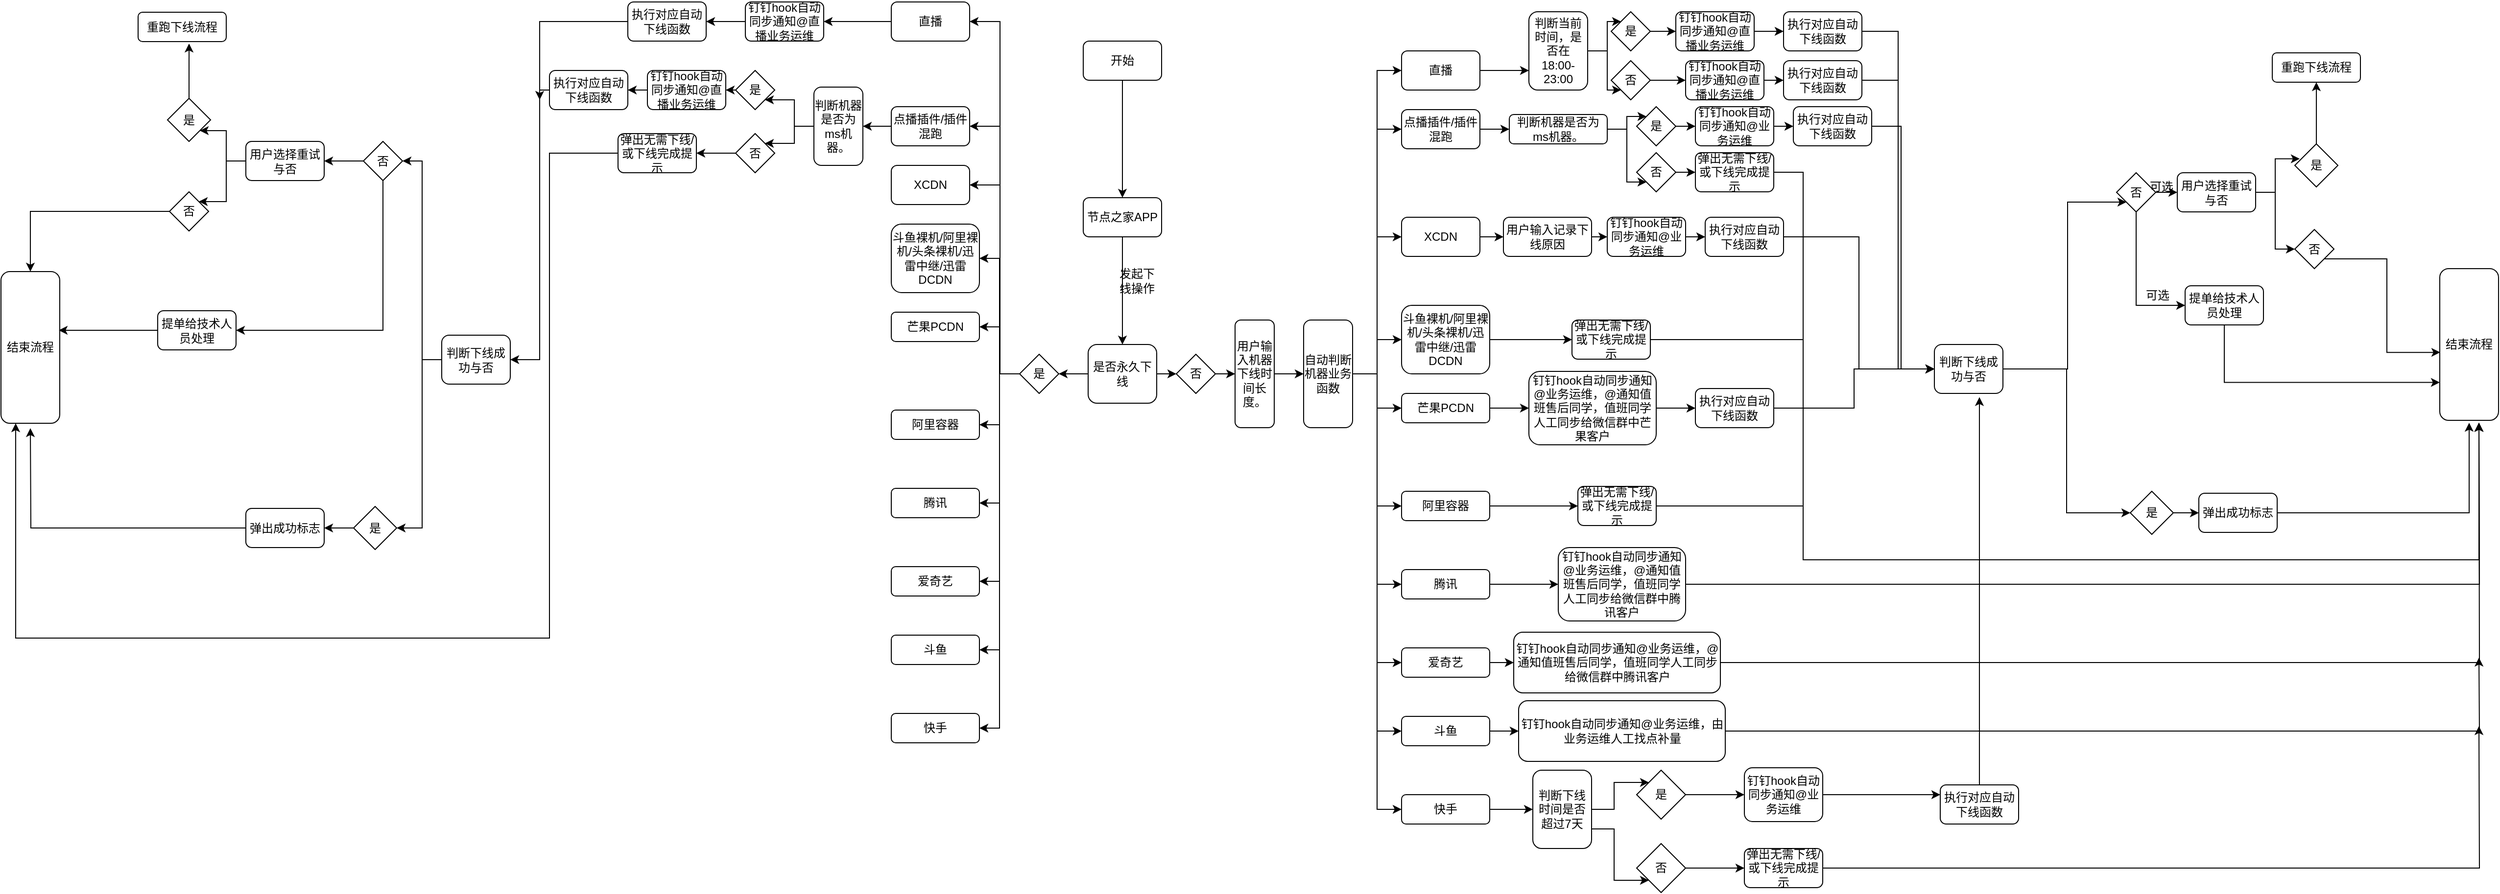 <mxfile version="13.10.2" type="github">
  <diagram id="o4ILtqaqwBwNtyN1XxlW" name="Page-1">
    <mxGraphModel dx="2394" dy="367" grid="1" gridSize="10" guides="1" tooltips="1" connect="1" arrows="1" fold="1" page="1" pageScale="1" pageWidth="827" pageHeight="1169" math="0" shadow="0">
      <root>
        <mxCell id="0" />
        <mxCell id="1" parent="0" />
        <mxCell id="B9CavGTyqqggNYc5hjXW-1" value="节点之家APP" style="rounded=1;whiteSpace=wrap;html=1;" vertex="1" parent="1">
          <mxGeometry x="-105" y="270" width="80" height="40" as="geometry" />
        </mxCell>
        <mxCell id="B9CavGTyqqggNYc5hjXW-24" style="edgeStyle=orthogonalEdgeStyle;rounded=0;orthogonalLoop=1;jettySize=auto;html=1;exitX=1;exitY=0.5;exitDx=0;exitDy=0;entryX=0;entryY=0.5;entryDx=0;entryDy=0;" edge="1" parent="1" source="B9CavGTyqqggNYc5hjXW-2" target="B9CavGTyqqggNYc5hjXW-7">
          <mxGeometry relative="1" as="geometry" />
        </mxCell>
        <mxCell id="B9CavGTyqqggNYc5hjXW-25" style="edgeStyle=orthogonalEdgeStyle;rounded=0;orthogonalLoop=1;jettySize=auto;html=1;exitX=1;exitY=0.5;exitDx=0;exitDy=0;entryX=0;entryY=0.5;entryDx=0;entryDy=0;" edge="1" parent="1" source="B9CavGTyqqggNYc5hjXW-2" target="B9CavGTyqqggNYc5hjXW-8">
          <mxGeometry relative="1" as="geometry" />
        </mxCell>
        <mxCell id="B9CavGTyqqggNYc5hjXW-26" style="edgeStyle=orthogonalEdgeStyle;rounded=0;orthogonalLoop=1;jettySize=auto;html=1;exitX=1;exitY=0.5;exitDx=0;exitDy=0;entryX=0;entryY=0.5;entryDx=0;entryDy=0;" edge="1" parent="1" source="B9CavGTyqqggNYc5hjXW-2" target="B9CavGTyqqggNYc5hjXW-10">
          <mxGeometry relative="1" as="geometry" />
        </mxCell>
        <mxCell id="B9CavGTyqqggNYc5hjXW-112" style="edgeStyle=orthogonalEdgeStyle;rounded=0;orthogonalLoop=1;jettySize=auto;html=1;exitX=1;exitY=0.5;exitDx=0;exitDy=0;entryX=0;entryY=0.5;entryDx=0;entryDy=0;" edge="1" parent="1" source="B9CavGTyqqggNYc5hjXW-2" target="B9CavGTyqqggNYc5hjXW-3">
          <mxGeometry relative="1" as="geometry" />
        </mxCell>
        <mxCell id="B9CavGTyqqggNYc5hjXW-122" style="edgeStyle=orthogonalEdgeStyle;rounded=0;orthogonalLoop=1;jettySize=auto;html=1;exitX=1;exitY=0.5;exitDx=0;exitDy=0;entryX=0;entryY=0.5;entryDx=0;entryDy=0;" edge="1" parent="1" source="B9CavGTyqqggNYc5hjXW-2" target="B9CavGTyqqggNYc5hjXW-117">
          <mxGeometry relative="1" as="geometry" />
        </mxCell>
        <mxCell id="B9CavGTyqqggNYc5hjXW-123" style="edgeStyle=orthogonalEdgeStyle;rounded=0;orthogonalLoop=1;jettySize=auto;html=1;exitX=1;exitY=0.5;exitDx=0;exitDy=0;entryX=0;entryY=0.5;entryDx=0;entryDy=0;" edge="1" parent="1" source="B9CavGTyqqggNYc5hjXW-2" target="B9CavGTyqqggNYc5hjXW-118">
          <mxGeometry relative="1" as="geometry" />
        </mxCell>
        <mxCell id="B9CavGTyqqggNYc5hjXW-124" style="edgeStyle=orthogonalEdgeStyle;rounded=0;orthogonalLoop=1;jettySize=auto;html=1;exitX=1;exitY=0.5;exitDx=0;exitDy=0;entryX=0;entryY=0.5;entryDx=0;entryDy=0;" edge="1" parent="1" source="B9CavGTyqqggNYc5hjXW-2" target="B9CavGTyqqggNYc5hjXW-119">
          <mxGeometry relative="1" as="geometry" />
        </mxCell>
        <mxCell id="B9CavGTyqqggNYc5hjXW-125" style="edgeStyle=orthogonalEdgeStyle;rounded=0;orthogonalLoop=1;jettySize=auto;html=1;exitX=1;exitY=0.5;exitDx=0;exitDy=0;entryX=0;entryY=0.5;entryDx=0;entryDy=0;" edge="1" parent="1" source="B9CavGTyqqggNYc5hjXW-2" target="B9CavGTyqqggNYc5hjXW-120">
          <mxGeometry relative="1" as="geometry" />
        </mxCell>
        <mxCell id="B9CavGTyqqggNYc5hjXW-126" style="edgeStyle=orthogonalEdgeStyle;rounded=0;orthogonalLoop=1;jettySize=auto;html=1;exitX=1;exitY=0.5;exitDx=0;exitDy=0;entryX=0;entryY=0.5;entryDx=0;entryDy=0;" edge="1" parent="1" source="B9CavGTyqqggNYc5hjXW-2" target="B9CavGTyqqggNYc5hjXW-121">
          <mxGeometry relative="1" as="geometry" />
        </mxCell>
        <mxCell id="B9CavGTyqqggNYc5hjXW-127" style="edgeStyle=orthogonalEdgeStyle;rounded=0;orthogonalLoop=1;jettySize=auto;html=1;exitX=1;exitY=0.5;exitDx=0;exitDy=0;entryX=0;entryY=0.5;entryDx=0;entryDy=0;" edge="1" parent="1" source="B9CavGTyqqggNYc5hjXW-2" target="B9CavGTyqqggNYc5hjXW-116">
          <mxGeometry relative="1" as="geometry" />
        </mxCell>
        <mxCell id="B9CavGTyqqggNYc5hjXW-2" value="自动判断机器业务函数" style="rounded=1;whiteSpace=wrap;html=1;" vertex="1" parent="1">
          <mxGeometry x="120" y="395" width="50" height="110" as="geometry" />
        </mxCell>
        <mxCell id="B9CavGTyqqggNYc5hjXW-111" style="edgeStyle=orthogonalEdgeStyle;rounded=0;orthogonalLoop=1;jettySize=auto;html=1;exitX=1;exitY=0.5;exitDx=0;exitDy=0;entryX=0;entryY=0.5;entryDx=0;entryDy=0;" edge="1" parent="1" source="B9CavGTyqqggNYc5hjXW-3" target="B9CavGTyqqggNYc5hjXW-39">
          <mxGeometry relative="1" as="geometry" />
        </mxCell>
        <mxCell id="B9CavGTyqqggNYc5hjXW-3" value="点播插件/插件混跑" style="rounded=1;whiteSpace=wrap;html=1;" vertex="1" parent="1">
          <mxGeometry x="220" y="180" width="80" height="40" as="geometry" />
        </mxCell>
        <mxCell id="B9CavGTyqqggNYc5hjXW-5" value="" style="endArrow=classic;html=1;exitX=0.5;exitY=1;exitDx=0;exitDy=0;entryX=0.5;entryY=0;entryDx=0;entryDy=0;" edge="1" parent="1" source="B9CavGTyqqggNYc5hjXW-1" target="B9CavGTyqqggNYc5hjXW-129">
          <mxGeometry width="50" height="50" relative="1" as="geometry">
            <mxPoint x="105" y="220" as="sourcePoint" />
            <mxPoint x="-65" y="430" as="targetPoint" />
          </mxGeometry>
        </mxCell>
        <mxCell id="B9CavGTyqqggNYc5hjXW-38" style="edgeStyle=orthogonalEdgeStyle;rounded=0;orthogonalLoop=1;jettySize=auto;html=1;exitX=1;exitY=0.5;exitDx=0;exitDy=0;entryX=0;entryY=0.75;entryDx=0;entryDy=0;" edge="1" parent="1" source="B9CavGTyqqggNYc5hjXW-7" target="B9CavGTyqqggNYc5hjXW-11">
          <mxGeometry relative="1" as="geometry" />
        </mxCell>
        <mxCell id="B9CavGTyqqggNYc5hjXW-7" value="直播" style="rounded=1;whiteSpace=wrap;html=1;" vertex="1" parent="1">
          <mxGeometry x="220" y="120" width="80" height="40" as="geometry" />
        </mxCell>
        <mxCell id="B9CavGTyqqggNYc5hjXW-153" style="edgeStyle=orthogonalEdgeStyle;rounded=0;orthogonalLoop=1;jettySize=auto;html=1;exitX=1;exitY=0.5;exitDx=0;exitDy=0;entryX=0;entryY=0.5;entryDx=0;entryDy=0;" edge="1" parent="1" source="B9CavGTyqqggNYc5hjXW-8" target="B9CavGTyqqggNYc5hjXW-152">
          <mxGeometry relative="1" as="geometry" />
        </mxCell>
        <mxCell id="B9CavGTyqqggNYc5hjXW-8" value="XCDN" style="rounded=1;whiteSpace=wrap;html=1;" vertex="1" parent="1">
          <mxGeometry x="220" y="290" width="80" height="40" as="geometry" />
        </mxCell>
        <mxCell id="B9CavGTyqqggNYc5hjXW-9" value="发起下线操作" style="text;html=1;strokeColor=none;fillColor=none;align=center;verticalAlign=middle;whiteSpace=wrap;rounded=0;" vertex="1" parent="1">
          <mxGeometry x="-70" y="330" width="40" height="50" as="geometry" />
        </mxCell>
        <mxCell id="B9CavGTyqqggNYc5hjXW-177" style="edgeStyle=orthogonalEdgeStyle;rounded=0;orthogonalLoop=1;jettySize=auto;html=1;exitX=1;exitY=0.5;exitDx=0;exitDy=0;entryX=0;entryY=0.5;entryDx=0;entryDy=0;" edge="1" parent="1" source="B9CavGTyqqggNYc5hjXW-10" target="B9CavGTyqqggNYc5hjXW-176">
          <mxGeometry relative="1" as="geometry" />
        </mxCell>
        <mxCell id="B9CavGTyqqggNYc5hjXW-10" value="斗鱼裸机/阿里裸机/头条裸机/迅雷中继/迅雷DCDN" style="rounded=1;whiteSpace=wrap;html=1;" vertex="1" parent="1">
          <mxGeometry x="220" y="380" width="90" height="70" as="geometry" />
        </mxCell>
        <mxCell id="B9CavGTyqqggNYc5hjXW-108" style="edgeStyle=orthogonalEdgeStyle;rounded=0;orthogonalLoop=1;jettySize=auto;html=1;exitX=1;exitY=0.5;exitDx=0;exitDy=0;entryX=0;entryY=0;entryDx=0;entryDy=0;" edge="1" parent="1" source="B9CavGTyqqggNYc5hjXW-11" target="B9CavGTyqqggNYc5hjXW-28">
          <mxGeometry relative="1" as="geometry" />
        </mxCell>
        <mxCell id="B9CavGTyqqggNYc5hjXW-109" style="edgeStyle=orthogonalEdgeStyle;rounded=0;orthogonalLoop=1;jettySize=auto;html=1;exitX=1;exitY=0.5;exitDx=0;exitDy=0;entryX=0;entryY=1;entryDx=0;entryDy=0;" edge="1" parent="1" source="B9CavGTyqqggNYc5hjXW-11" target="B9CavGTyqqggNYc5hjXW-29">
          <mxGeometry relative="1" as="geometry" />
        </mxCell>
        <mxCell id="B9CavGTyqqggNYc5hjXW-11" value="判断当前时间，是否在18:00-23:00" style="rounded=1;whiteSpace=wrap;html=1;" vertex="1" parent="1">
          <mxGeometry x="350" y="80" width="60" height="80" as="geometry" />
        </mxCell>
        <mxCell id="B9CavGTyqqggNYc5hjXW-19" style="edgeStyle=orthogonalEdgeStyle;rounded=0;orthogonalLoop=1;jettySize=auto;html=1;exitX=1;exitY=0.5;exitDx=0;exitDy=0;entryX=0;entryY=0.5;entryDx=0;entryDy=0;" edge="1" parent="1" source="B9CavGTyqqggNYc5hjXW-22" target="B9CavGTyqqggNYc5hjXW-17">
          <mxGeometry relative="1" as="geometry" />
        </mxCell>
        <mxCell id="B9CavGTyqqggNYc5hjXW-106" style="edgeStyle=orthogonalEdgeStyle;rounded=0;orthogonalLoop=1;jettySize=auto;html=1;exitX=1;exitY=0.5;exitDx=0;exitDy=0;entryX=0;entryY=0.5;entryDx=0;entryDy=0;" edge="1" parent="1" source="B9CavGTyqqggNYc5hjXW-16" target="B9CavGTyqqggNYc5hjXW-66">
          <mxGeometry relative="1" as="geometry" />
        </mxCell>
        <mxCell id="B9CavGTyqqggNYc5hjXW-16" value="执行对应自动下线函数&lt;span style=&quot;color: rgba(0 , 0 , 0 , 0) ; font-family: monospace ; font-size: 0px&quot;&gt;%3CmxGraphModel%3E%3Croot%3E%3CmxCell%20id%3D%220%22%2F%3E%3CmxCell%20id%3D%221%22%20parent%3D%220%22%2F%3E%3CmxCell%20id%3D%222%22%20value%3D%22%E5%88%A4%E6%96%AD%E5%BD%93%E5%89%8D%E6%97%B6%E9%97%B4%EF%BC%8C%E9%9D%9E18%3A00-23%3A00%22%20style%3D%22rounded%3D1%3BwhiteSpace%3Dwrap%3Bhtml%3D1%3B%22%20vertex%3D%221%22%20parent%3D%221%22%3E%3CmxGeometry%20x%3D%22350%22%20y%3D%2290%22%20width%3D%2280%22%20height%3D%2240%22%20as%3D%22geometry%22%2F%3E%3C%2FmxCell%3E%3C%2Froot%3E%3C%2FmxGraphModel%3E&lt;/span&gt;" style="rounded=1;whiteSpace=wrap;html=1;" vertex="1" parent="1">
          <mxGeometry x="610" y="80" width="80" height="40" as="geometry" />
        </mxCell>
        <mxCell id="B9CavGTyqqggNYc5hjXW-107" style="edgeStyle=orthogonalEdgeStyle;rounded=0;orthogonalLoop=1;jettySize=auto;html=1;exitX=1;exitY=0.5;exitDx=0;exitDy=0;entryX=0;entryY=0.5;entryDx=0;entryDy=0;" edge="1" parent="1" source="B9CavGTyqqggNYc5hjXW-17" target="B9CavGTyqqggNYc5hjXW-66">
          <mxGeometry relative="1" as="geometry" />
        </mxCell>
        <mxCell id="B9CavGTyqqggNYc5hjXW-17" value="执行对应自动下线函数&lt;span style=&quot;color: rgba(0 , 0 , 0 , 0) ; font-family: monospace ; font-size: 0px&quot;&gt;%3CmxGraphModel%3E%3Croot%3E%3CmxCell%20id%3D%220%22%2F%3E%3CmxCell%20id%3D%221%22%20parent%3D%220%22%2F%3E%3CmxCell%20id%3D%222%22%20value%3D%22%E5%88%A4%E6%96%AD%E5%BD%93%E5%89%8D%E6%97%B6%E9%97%B4%EF%BC%8C%E9%9D%9E18%3A00-23%3A00%22%20style%3D%22rounded%3D1%3BwhiteSpace%3Dwrap%3Bhtml%3D1%3B%22%20vertex%3D%221%22%20parent%3D%221%22%3E%3CmxGeometry%20x%3D%22350%22%20y%3D%2290%22%20width%3D%2280%22%20height%3D%2240%22%20as%3D%22geometry%22%2F%3E%3C%2FmxCell%3E%3C%2Froot%3E%3C%2FmxGraphModel%3E&lt;/span&gt;" style="rounded=1;whiteSpace=wrap;html=1;" vertex="1" parent="1">
          <mxGeometry x="610" y="130" width="80" height="40" as="geometry" />
        </mxCell>
        <mxCell id="B9CavGTyqqggNYc5hjXW-31" style="edgeStyle=orthogonalEdgeStyle;rounded=0;orthogonalLoop=1;jettySize=auto;html=1;exitX=1;exitY=0.5;exitDx=0;exitDy=0;entryX=0;entryY=0.5;entryDx=0;entryDy=0;" edge="1" parent="1" source="B9CavGTyqqggNYc5hjXW-21" target="B9CavGTyqqggNYc5hjXW-16">
          <mxGeometry relative="1" as="geometry" />
        </mxCell>
        <mxCell id="B9CavGTyqqggNYc5hjXW-21" value="钉钉hook自动同步通知@直播业务运维" style="rounded=1;whiteSpace=wrap;html=1;" vertex="1" parent="1">
          <mxGeometry x="500" y="80" width="80" height="40" as="geometry" />
        </mxCell>
        <mxCell id="B9CavGTyqqggNYc5hjXW-22" value="钉钉hook自动同步通知@直播业务运维" style="rounded=1;whiteSpace=wrap;html=1;" vertex="1" parent="1">
          <mxGeometry x="510" y="130" width="80" height="40" as="geometry" />
        </mxCell>
        <mxCell id="B9CavGTyqqggNYc5hjXW-30" style="edgeStyle=orthogonalEdgeStyle;rounded=0;orthogonalLoop=1;jettySize=auto;html=1;exitX=1;exitY=0.5;exitDx=0;exitDy=0;entryX=0;entryY=0.5;entryDx=0;entryDy=0;" edge="1" parent="1" source="B9CavGTyqqggNYc5hjXW-28" target="B9CavGTyqqggNYc5hjXW-21">
          <mxGeometry relative="1" as="geometry" />
        </mxCell>
        <mxCell id="B9CavGTyqqggNYc5hjXW-28" value="是" style="rhombus;whiteSpace=wrap;html=1;" vertex="1" parent="1">
          <mxGeometry x="434" y="80" width="40" height="40" as="geometry" />
        </mxCell>
        <mxCell id="B9CavGTyqqggNYc5hjXW-32" style="edgeStyle=orthogonalEdgeStyle;rounded=0;orthogonalLoop=1;jettySize=auto;html=1;exitX=1;exitY=0.5;exitDx=0;exitDy=0;entryX=0;entryY=0.5;entryDx=0;entryDy=0;" edge="1" parent="1" source="B9CavGTyqqggNYc5hjXW-29" target="B9CavGTyqqggNYc5hjXW-22">
          <mxGeometry relative="1" as="geometry" />
        </mxCell>
        <mxCell id="B9CavGTyqqggNYc5hjXW-29" value="否" style="rhombus;whiteSpace=wrap;html=1;" vertex="1" parent="1">
          <mxGeometry x="434" y="130" width="40" height="40" as="geometry" />
        </mxCell>
        <mxCell id="B9CavGTyqqggNYc5hjXW-113" style="edgeStyle=orthogonalEdgeStyle;rounded=0;orthogonalLoop=1;jettySize=auto;html=1;exitX=1;exitY=0.5;exitDx=0;exitDy=0;entryX=0;entryY=0;entryDx=0;entryDy=0;" edge="1" parent="1" source="B9CavGTyqqggNYc5hjXW-39" target="B9CavGTyqqggNYc5hjXW-40">
          <mxGeometry relative="1" as="geometry" />
        </mxCell>
        <mxCell id="B9CavGTyqqggNYc5hjXW-115" style="edgeStyle=orthogonalEdgeStyle;rounded=0;orthogonalLoop=1;jettySize=auto;html=1;exitX=1;exitY=0.5;exitDx=0;exitDy=0;entryX=0;entryY=1;entryDx=0;entryDy=0;" edge="1" parent="1" source="B9CavGTyqqggNYc5hjXW-39" target="B9CavGTyqqggNYc5hjXW-41">
          <mxGeometry relative="1" as="geometry">
            <Array as="points">
              <mxPoint x="450" y="200" />
              <mxPoint x="450" y="254" />
            </Array>
          </mxGeometry>
        </mxCell>
        <mxCell id="B9CavGTyqqggNYc5hjXW-39" value="判断机器是否为ms机器。" style="rounded=1;whiteSpace=wrap;html=1;" vertex="1" parent="1">
          <mxGeometry x="330" y="185" width="100" height="30" as="geometry" />
        </mxCell>
        <mxCell id="B9CavGTyqqggNYc5hjXW-154" style="edgeStyle=orthogonalEdgeStyle;rounded=0;orthogonalLoop=1;jettySize=auto;html=1;exitX=1;exitY=0.5;exitDx=0;exitDy=0;entryX=0;entryY=0.5;entryDx=0;entryDy=0;" edge="1" parent="1" source="B9CavGTyqqggNYc5hjXW-40" target="B9CavGTyqqggNYc5hjXW-110">
          <mxGeometry relative="1" as="geometry" />
        </mxCell>
        <mxCell id="B9CavGTyqqggNYc5hjXW-40" value="是" style="rhombus;whiteSpace=wrap;html=1;" vertex="1" parent="1">
          <mxGeometry x="460" y="177" width="40" height="40" as="geometry" />
        </mxCell>
        <mxCell id="B9CavGTyqqggNYc5hjXW-41" value="否" style="rhombus;whiteSpace=wrap;html=1;" vertex="1" parent="1">
          <mxGeometry x="460" y="224" width="40" height="40" as="geometry" />
        </mxCell>
        <mxCell id="B9CavGTyqqggNYc5hjXW-93" style="edgeStyle=orthogonalEdgeStyle;rounded=0;orthogonalLoop=1;jettySize=auto;html=1;exitX=1;exitY=0.5;exitDx=0;exitDy=0;entryX=0;entryY=0.5;entryDx=0;entryDy=0;" edge="1" parent="1" source="B9CavGTyqqggNYc5hjXW-55" target="B9CavGTyqqggNYc5hjXW-60">
          <mxGeometry relative="1" as="geometry" />
        </mxCell>
        <mxCell id="B9CavGTyqqggNYc5hjXW-55" value="是" style="rhombus;whiteSpace=wrap;html=1;" vertex="1" parent="1">
          <mxGeometry x="964" y="570" width="44" height="44" as="geometry" />
        </mxCell>
        <mxCell id="B9CavGTyqqggNYc5hjXW-85" style="edgeStyle=orthogonalEdgeStyle;rounded=0;orthogonalLoop=1;jettySize=auto;html=1;exitX=1;exitY=0.5;exitDx=0;exitDy=0;entryX=0;entryY=0.5;entryDx=0;entryDy=0;" edge="1" parent="1" target="B9CavGTyqqggNYc5hjXW-62">
          <mxGeometry relative="1" as="geometry">
            <mxPoint x="986" y="264.5" as="sourcePoint" />
          </mxGeometry>
        </mxCell>
        <mxCell id="B9CavGTyqqggNYc5hjXW-88" style="edgeStyle=orthogonalEdgeStyle;rounded=0;orthogonalLoop=1;jettySize=auto;html=1;exitX=0.5;exitY=1;exitDx=0;exitDy=0;entryX=0;entryY=0.5;entryDx=0;entryDy=0;" edge="1" parent="1" source="B9CavGTyqqggNYc5hjXW-56" target="B9CavGTyqqggNYc5hjXW-63">
          <mxGeometry relative="1" as="geometry" />
        </mxCell>
        <mxCell id="B9CavGTyqqggNYc5hjXW-56" value="否" style="rhombus;whiteSpace=wrap;html=1;" vertex="1" parent="1">
          <mxGeometry x="950" y="244.5" width="40" height="40" as="geometry" />
        </mxCell>
        <mxCell id="B9CavGTyqqggNYc5hjXW-167" style="edgeStyle=orthogonalEdgeStyle;rounded=0;orthogonalLoop=1;jettySize=auto;html=1;exitX=1;exitY=0.5;exitDx=0;exitDy=0;" edge="1" parent="1" source="B9CavGTyqqggNYc5hjXW-60">
          <mxGeometry relative="1" as="geometry">
            <mxPoint x="1310" y="500" as="targetPoint" />
            <Array as="points">
              <mxPoint x="1310" y="592" />
            </Array>
          </mxGeometry>
        </mxCell>
        <mxCell id="B9CavGTyqqggNYc5hjXW-60" value="弹出成功标志" style="rounded=1;whiteSpace=wrap;html=1;" vertex="1" parent="1">
          <mxGeometry x="1034" y="572" width="80" height="40" as="geometry" />
        </mxCell>
        <mxCell id="B9CavGTyqqggNYc5hjXW-97" style="edgeStyle=orthogonalEdgeStyle;rounded=0;orthogonalLoop=1;jettySize=auto;html=1;exitX=1;exitY=0.5;exitDx=0;exitDy=0;entryX=0;entryY=0.5;entryDx=0;entryDy=0;" edge="1" parent="1" source="B9CavGTyqqggNYc5hjXW-62" target="B9CavGTyqqggNYc5hjXW-71">
          <mxGeometry relative="1" as="geometry" />
        </mxCell>
        <mxCell id="B9CavGTyqqggNYc5hjXW-99" style="edgeStyle=orthogonalEdgeStyle;rounded=0;orthogonalLoop=1;jettySize=auto;html=1;exitX=1;exitY=0.5;exitDx=0;exitDy=0;entryX=0.114;entryY=0.347;entryDx=0;entryDy=0;entryPerimeter=0;" edge="1" parent="1" source="B9CavGTyqqggNYc5hjXW-62" target="B9CavGTyqqggNYc5hjXW-70">
          <mxGeometry relative="1" as="geometry">
            <mxPoint x="1132" y="306.5" as="targetPoint" />
          </mxGeometry>
        </mxCell>
        <mxCell id="B9CavGTyqqggNYc5hjXW-62" value="用户选择重试与否" style="rounded=1;whiteSpace=wrap;html=1;" vertex="1" parent="1">
          <mxGeometry x="1012" y="244.5" width="80" height="40" as="geometry" />
        </mxCell>
        <mxCell id="B9CavGTyqqggNYc5hjXW-168" style="edgeStyle=orthogonalEdgeStyle;rounded=0;orthogonalLoop=1;jettySize=auto;html=1;exitX=0.5;exitY=1;exitDx=0;exitDy=0;entryX=0;entryY=0.75;entryDx=0;entryDy=0;" edge="1" parent="1" source="B9CavGTyqqggNYc5hjXW-63" target="B9CavGTyqqggNYc5hjXW-67">
          <mxGeometry relative="1" as="geometry" />
        </mxCell>
        <mxCell id="B9CavGTyqqggNYc5hjXW-63" value="提单给技术人员处理" style="rounded=1;whiteSpace=wrap;html=1;" vertex="1" parent="1">
          <mxGeometry x="1020" y="360" width="80" height="40" as="geometry" />
        </mxCell>
        <mxCell id="B9CavGTyqqggNYc5hjXW-100" style="edgeStyle=orthogonalEdgeStyle;rounded=0;orthogonalLoop=1;jettySize=auto;html=1;exitX=1;exitY=0.5;exitDx=0;exitDy=0;entryX=0;entryY=0.5;entryDx=0;entryDy=0;" edge="1" parent="1" source="B9CavGTyqqggNYc5hjXW-66" target="B9CavGTyqqggNYc5hjXW-55">
          <mxGeometry relative="1" as="geometry" />
        </mxCell>
        <mxCell id="B9CavGTyqqggNYc5hjXW-102" style="edgeStyle=orthogonalEdgeStyle;rounded=0;orthogonalLoop=1;jettySize=auto;html=1;exitX=1;exitY=0.5;exitDx=0;exitDy=0;entryX=0;entryY=1;entryDx=0;entryDy=0;" edge="1" parent="1" source="B9CavGTyqqggNYc5hjXW-66" target="B9CavGTyqqggNYc5hjXW-56">
          <mxGeometry relative="1" as="geometry">
            <Array as="points">
              <mxPoint x="900" y="445" />
              <mxPoint x="900" y="275" />
            </Array>
          </mxGeometry>
        </mxCell>
        <mxCell id="B9CavGTyqqggNYc5hjXW-66" value="&lt;span&gt;判断下线成功与否&lt;/span&gt;" style="rounded=1;whiteSpace=wrap;html=1;" vertex="1" parent="1">
          <mxGeometry x="764" y="420" width="70" height="50" as="geometry" />
        </mxCell>
        <mxCell id="B9CavGTyqqggNYc5hjXW-67" value="结束流程" style="rounded=1;whiteSpace=wrap;html=1;" vertex="1" parent="1">
          <mxGeometry x="1280" y="342.5" width="60" height="155" as="geometry" />
        </mxCell>
        <mxCell id="B9CavGTyqqggNYc5hjXW-234" style="edgeStyle=orthogonalEdgeStyle;rounded=0;orthogonalLoop=1;jettySize=auto;html=1;exitX=0.5;exitY=0;exitDx=0;exitDy=0;entryX=0.5;entryY=1;entryDx=0;entryDy=0;" edge="1" parent="1" source="B9CavGTyqqggNYc5hjXW-70" target="B9CavGTyqqggNYc5hjXW-233">
          <mxGeometry relative="1" as="geometry" />
        </mxCell>
        <mxCell id="B9CavGTyqqggNYc5hjXW-70" value="是" style="rhombus;whiteSpace=wrap;html=1;" vertex="1" parent="1">
          <mxGeometry x="1132" y="215" width="44" height="44" as="geometry" />
        </mxCell>
        <mxCell id="B9CavGTyqqggNYc5hjXW-164" style="edgeStyle=orthogonalEdgeStyle;rounded=0;orthogonalLoop=1;jettySize=auto;html=1;exitX=1;exitY=1;exitDx=0;exitDy=0;entryX=0.008;entryY=0.552;entryDx=0;entryDy=0;entryPerimeter=0;" edge="1" parent="1" source="B9CavGTyqqggNYc5hjXW-71" target="B9CavGTyqqggNYc5hjXW-67">
          <mxGeometry relative="1" as="geometry" />
        </mxCell>
        <mxCell id="B9CavGTyqqggNYc5hjXW-71" value="否" style="rhombus;whiteSpace=wrap;html=1;" vertex="1" parent="1">
          <mxGeometry x="1132" y="302.5" width="40" height="40" as="geometry" />
        </mxCell>
        <mxCell id="B9CavGTyqqggNYc5hjXW-89" value="可选" style="text;html=1;strokeColor=none;fillColor=none;align=center;verticalAlign=middle;whiteSpace=wrap;rounded=0;" vertex="1" parent="1">
          <mxGeometry x="976" y="248.5" width="40" height="20" as="geometry" />
        </mxCell>
        <mxCell id="B9CavGTyqqggNYc5hjXW-90" value="可选" style="text;html=1;strokeColor=none;fillColor=none;align=center;verticalAlign=middle;whiteSpace=wrap;rounded=0;" vertex="1" parent="1">
          <mxGeometry x="972" y="360" width="40" height="20" as="geometry" />
        </mxCell>
        <mxCell id="B9CavGTyqqggNYc5hjXW-158" style="edgeStyle=orthogonalEdgeStyle;rounded=0;orthogonalLoop=1;jettySize=auto;html=1;exitX=1;exitY=0.5;exitDx=0;exitDy=0;entryX=0;entryY=0.5;entryDx=0;entryDy=0;" edge="1" parent="1" source="B9CavGTyqqggNYc5hjXW-110" target="B9CavGTyqqggNYc5hjXW-155">
          <mxGeometry relative="1" as="geometry" />
        </mxCell>
        <mxCell id="B9CavGTyqqggNYc5hjXW-110" value="钉钉hook自动同步通知@业务运维" style="rounded=1;whiteSpace=wrap;html=1;" vertex="1" parent="1">
          <mxGeometry x="520" y="177" width="80" height="40" as="geometry" />
        </mxCell>
        <mxCell id="B9CavGTyqqggNYc5hjXW-181" style="edgeStyle=orthogonalEdgeStyle;rounded=0;orthogonalLoop=1;jettySize=auto;html=1;exitX=1;exitY=0.5;exitDx=0;exitDy=0;entryX=0;entryY=0.5;entryDx=0;entryDy=0;" edge="1" parent="1" source="B9CavGTyqqggNYc5hjXW-116" target="B9CavGTyqqggNYc5hjXW-179">
          <mxGeometry relative="1" as="geometry" />
        </mxCell>
        <mxCell id="B9CavGTyqqggNYc5hjXW-116" value="芒果PCDN" style="rounded=1;whiteSpace=wrap;html=1;" vertex="1" parent="1">
          <mxGeometry x="220" y="470" width="90" height="30" as="geometry" />
        </mxCell>
        <mxCell id="B9CavGTyqqggNYc5hjXW-190" style="edgeStyle=orthogonalEdgeStyle;rounded=0;orthogonalLoop=1;jettySize=auto;html=1;exitX=1;exitY=0.5;exitDx=0;exitDy=0;entryX=0;entryY=0.5;entryDx=0;entryDy=0;" edge="1" parent="1" source="B9CavGTyqqggNYc5hjXW-117" target="B9CavGTyqqggNYc5hjXW-188">
          <mxGeometry relative="1" as="geometry" />
        </mxCell>
        <mxCell id="B9CavGTyqqggNYc5hjXW-117" value="阿里容器" style="rounded=1;whiteSpace=wrap;html=1;" vertex="1" parent="1">
          <mxGeometry x="220" y="570" width="90" height="30" as="geometry" />
        </mxCell>
        <mxCell id="B9CavGTyqqggNYc5hjXW-193" style="edgeStyle=orthogonalEdgeStyle;rounded=0;orthogonalLoop=1;jettySize=auto;html=1;exitX=1;exitY=0.5;exitDx=0;exitDy=0;entryX=0;entryY=0.5;entryDx=0;entryDy=0;" edge="1" parent="1" source="B9CavGTyqqggNYc5hjXW-118" target="B9CavGTyqqggNYc5hjXW-192">
          <mxGeometry relative="1" as="geometry" />
        </mxCell>
        <mxCell id="B9CavGTyqqggNYc5hjXW-118" value="腾讯" style="rounded=1;whiteSpace=wrap;html=1;" vertex="1" parent="1">
          <mxGeometry x="220" y="650" width="90" height="30" as="geometry" />
        </mxCell>
        <mxCell id="B9CavGTyqqggNYc5hjXW-196" style="edgeStyle=orthogonalEdgeStyle;rounded=0;orthogonalLoop=1;jettySize=auto;html=1;exitX=1;exitY=0.5;exitDx=0;exitDy=0;" edge="1" parent="1" source="B9CavGTyqqggNYc5hjXW-119" target="B9CavGTyqqggNYc5hjXW-195">
          <mxGeometry relative="1" as="geometry" />
        </mxCell>
        <mxCell id="B9CavGTyqqggNYc5hjXW-119" value="爱奇艺" style="rounded=1;whiteSpace=wrap;html=1;" vertex="1" parent="1">
          <mxGeometry x="220" y="730" width="90" height="30" as="geometry" />
        </mxCell>
        <mxCell id="B9CavGTyqqggNYc5hjXW-199" style="edgeStyle=orthogonalEdgeStyle;rounded=0;orthogonalLoop=1;jettySize=auto;html=1;exitX=1;exitY=0.5;exitDx=0;exitDy=0;entryX=0;entryY=0.5;entryDx=0;entryDy=0;" edge="1" parent="1" source="B9CavGTyqqggNYc5hjXW-120" target="B9CavGTyqqggNYc5hjXW-198">
          <mxGeometry relative="1" as="geometry" />
        </mxCell>
        <mxCell id="B9CavGTyqqggNYc5hjXW-120" value="斗鱼" style="rounded=1;whiteSpace=wrap;html=1;" vertex="1" parent="1">
          <mxGeometry x="220" y="800" width="90" height="30" as="geometry" />
        </mxCell>
        <mxCell id="B9CavGTyqqggNYc5hjXW-206" style="edgeStyle=orthogonalEdgeStyle;rounded=0;orthogonalLoop=1;jettySize=auto;html=1;exitX=1;exitY=0.5;exitDx=0;exitDy=0;entryX=0;entryY=0.5;entryDx=0;entryDy=0;" edge="1" parent="1" source="B9CavGTyqqggNYc5hjXW-121" target="B9CavGTyqqggNYc5hjXW-201">
          <mxGeometry relative="1" as="geometry" />
        </mxCell>
        <mxCell id="B9CavGTyqqggNYc5hjXW-121" value="快手" style="rounded=1;whiteSpace=wrap;html=1;" vertex="1" parent="1">
          <mxGeometry x="220" y="880" width="90" height="30" as="geometry" />
        </mxCell>
        <mxCell id="B9CavGTyqqggNYc5hjXW-131" style="edgeStyle=orthogonalEdgeStyle;rounded=0;orthogonalLoop=1;jettySize=auto;html=1;exitX=1;exitY=0.5;exitDx=0;exitDy=0;" edge="1" parent="1" source="B9CavGTyqqggNYc5hjXW-202" target="B9CavGTyqqggNYc5hjXW-2">
          <mxGeometry relative="1" as="geometry" />
        </mxCell>
        <mxCell id="B9CavGTyqqggNYc5hjXW-128" value="否" style="rhombus;whiteSpace=wrap;html=1;" vertex="1" parent="1">
          <mxGeometry x="-10" y="430" width="40" height="40" as="geometry" />
        </mxCell>
        <mxCell id="B9CavGTyqqggNYc5hjXW-130" style="edgeStyle=orthogonalEdgeStyle;rounded=0;orthogonalLoop=1;jettySize=auto;html=1;exitX=1;exitY=0.5;exitDx=0;exitDy=0;entryX=0;entryY=0.5;entryDx=0;entryDy=0;" edge="1" parent="1" source="B9CavGTyqqggNYc5hjXW-129" target="B9CavGTyqqggNYc5hjXW-128">
          <mxGeometry relative="1" as="geometry" />
        </mxCell>
        <mxCell id="B9CavGTyqqggNYc5hjXW-133" style="edgeStyle=orthogonalEdgeStyle;rounded=0;orthogonalLoop=1;jettySize=auto;html=1;exitX=0;exitY=0.5;exitDx=0;exitDy=0;entryX=1;entryY=0.5;entryDx=0;entryDy=0;" edge="1" parent="1" source="B9CavGTyqqggNYc5hjXW-129" target="B9CavGTyqqggNYc5hjXW-132">
          <mxGeometry relative="1" as="geometry" />
        </mxCell>
        <mxCell id="B9CavGTyqqggNYc5hjXW-129" value="是否永久下线" style="rounded=1;whiteSpace=wrap;html=1;" vertex="1" parent="1">
          <mxGeometry x="-100" y="420" width="70" height="60" as="geometry" />
        </mxCell>
        <mxCell id="B9CavGTyqqggNYc5hjXW-144" style="edgeStyle=orthogonalEdgeStyle;rounded=0;orthogonalLoop=1;jettySize=auto;html=1;exitX=0;exitY=0.5;exitDx=0;exitDy=0;entryX=1;entryY=0.5;entryDx=0;entryDy=0;" edge="1" parent="1" source="B9CavGTyqqggNYc5hjXW-132" target="B9CavGTyqqggNYc5hjXW-139">
          <mxGeometry relative="1" as="geometry" />
        </mxCell>
        <mxCell id="B9CavGTyqqggNYc5hjXW-145" style="edgeStyle=orthogonalEdgeStyle;rounded=0;orthogonalLoop=1;jettySize=auto;html=1;exitX=0;exitY=0.5;exitDx=0;exitDy=0;entryX=1;entryY=0.5;entryDx=0;entryDy=0;" edge="1" parent="1" source="B9CavGTyqqggNYc5hjXW-132" target="B9CavGTyqqggNYc5hjXW-140">
          <mxGeometry relative="1" as="geometry" />
        </mxCell>
        <mxCell id="B9CavGTyqqggNYc5hjXW-146" style="edgeStyle=orthogonalEdgeStyle;rounded=0;orthogonalLoop=1;jettySize=auto;html=1;exitX=0;exitY=0.5;exitDx=0;exitDy=0;entryX=1;entryY=0.5;entryDx=0;entryDy=0;" edge="1" parent="1" source="B9CavGTyqqggNYc5hjXW-132" target="B9CavGTyqqggNYc5hjXW-141">
          <mxGeometry relative="1" as="geometry" />
        </mxCell>
        <mxCell id="B9CavGTyqqggNYc5hjXW-147" style="edgeStyle=orthogonalEdgeStyle;rounded=0;orthogonalLoop=1;jettySize=auto;html=1;exitX=0;exitY=0.5;exitDx=0;exitDy=0;entryX=1;entryY=0.5;entryDx=0;entryDy=0;" edge="1" parent="1" source="B9CavGTyqqggNYc5hjXW-132" target="B9CavGTyqqggNYc5hjXW-142">
          <mxGeometry relative="1" as="geometry" />
        </mxCell>
        <mxCell id="B9CavGTyqqggNYc5hjXW-148" style="edgeStyle=orthogonalEdgeStyle;rounded=0;orthogonalLoop=1;jettySize=auto;html=1;exitX=0;exitY=0.5;exitDx=0;exitDy=0;entryX=1;entryY=0.5;entryDx=0;entryDy=0;" edge="1" parent="1" source="B9CavGTyqqggNYc5hjXW-132" target="B9CavGTyqqggNYc5hjXW-143">
          <mxGeometry relative="1" as="geometry" />
        </mxCell>
        <mxCell id="B9CavGTyqqggNYc5hjXW-218" style="edgeStyle=orthogonalEdgeStyle;rounded=0;orthogonalLoop=1;jettySize=auto;html=1;exitX=0;exitY=0.5;exitDx=0;exitDy=0;entryX=1;entryY=0.5;entryDx=0;entryDy=0;" edge="1" parent="1" source="B9CavGTyqqggNYc5hjXW-132" target="B9CavGTyqqggNYc5hjXW-138">
          <mxGeometry relative="1" as="geometry" />
        </mxCell>
        <mxCell id="B9CavGTyqqggNYc5hjXW-219" style="edgeStyle=orthogonalEdgeStyle;rounded=0;orthogonalLoop=1;jettySize=auto;html=1;exitX=0;exitY=0.5;exitDx=0;exitDy=0;entryX=1;entryY=0.5;entryDx=0;entryDy=0;" edge="1" parent="1" source="B9CavGTyqqggNYc5hjXW-132" target="B9CavGTyqqggNYc5hjXW-137">
          <mxGeometry relative="1" as="geometry" />
        </mxCell>
        <mxCell id="B9CavGTyqqggNYc5hjXW-220" style="edgeStyle=orthogonalEdgeStyle;rounded=0;orthogonalLoop=1;jettySize=auto;html=1;exitX=0;exitY=0.5;exitDx=0;exitDy=0;entryX=1;entryY=0.5;entryDx=0;entryDy=0;" edge="1" parent="1" source="B9CavGTyqqggNYc5hjXW-132" target="B9CavGTyqqggNYc5hjXW-136">
          <mxGeometry relative="1" as="geometry">
            <Array as="points">
              <mxPoint x="-190" y="450" />
              <mxPoint x="-190" y="257" />
            </Array>
          </mxGeometry>
        </mxCell>
        <mxCell id="B9CavGTyqqggNYc5hjXW-221" style="edgeStyle=orthogonalEdgeStyle;rounded=0;orthogonalLoop=1;jettySize=auto;html=1;exitX=0;exitY=0.5;exitDx=0;exitDy=0;entryX=1;entryY=0.5;entryDx=0;entryDy=0;" edge="1" parent="1" source="B9CavGTyqqggNYc5hjXW-132" target="B9CavGTyqqggNYc5hjXW-134">
          <mxGeometry relative="1" as="geometry">
            <Array as="points">
              <mxPoint x="-190" y="450" />
              <mxPoint x="-190" y="197" />
            </Array>
          </mxGeometry>
        </mxCell>
        <mxCell id="B9CavGTyqqggNYc5hjXW-222" style="edgeStyle=orthogonalEdgeStyle;rounded=0;orthogonalLoop=1;jettySize=auto;html=1;exitX=0;exitY=0.5;exitDx=0;exitDy=0;entryX=1;entryY=0.5;entryDx=0;entryDy=0;" edge="1" parent="1" source="B9CavGTyqqggNYc5hjXW-132" target="B9CavGTyqqggNYc5hjXW-135">
          <mxGeometry relative="1" as="geometry">
            <Array as="points">
              <mxPoint x="-190" y="450" />
              <mxPoint x="-190" y="90" />
            </Array>
          </mxGeometry>
        </mxCell>
        <mxCell id="B9CavGTyqqggNYc5hjXW-132" value="是" style="rhombus;whiteSpace=wrap;html=1;" vertex="1" parent="1">
          <mxGeometry x="-170" y="430" width="40" height="40" as="geometry" />
        </mxCell>
        <mxCell id="B9CavGTyqqggNYc5hjXW-259" style="edgeStyle=orthogonalEdgeStyle;rounded=0;orthogonalLoop=1;jettySize=auto;html=1;exitX=0;exitY=0.5;exitDx=0;exitDy=0;entryX=1;entryY=0.5;entryDx=0;entryDy=0;" edge="1" parent="1" source="B9CavGTyqqggNYc5hjXW-134" target="B9CavGTyqqggNYc5hjXW-258">
          <mxGeometry relative="1" as="geometry" />
        </mxCell>
        <mxCell id="B9CavGTyqqggNYc5hjXW-134" value="点播插件/插件混跑" style="rounded=1;whiteSpace=wrap;html=1;" vertex="1" parent="1">
          <mxGeometry x="-301" y="177" width="80" height="40" as="geometry" />
        </mxCell>
        <mxCell id="B9CavGTyqqggNYc5hjXW-243" style="edgeStyle=orthogonalEdgeStyle;rounded=0;orthogonalLoop=1;jettySize=auto;html=1;exitX=0;exitY=0.5;exitDx=0;exitDy=0;entryX=1;entryY=0.5;entryDx=0;entryDy=0;" edge="1" parent="1" source="B9CavGTyqqggNYc5hjXW-135" target="B9CavGTyqqggNYc5hjXW-223">
          <mxGeometry relative="1" as="geometry" />
        </mxCell>
        <mxCell id="B9CavGTyqqggNYc5hjXW-135" value="直播" style="rounded=1;whiteSpace=wrap;html=1;" vertex="1" parent="1">
          <mxGeometry x="-301" y="70" width="80" height="40" as="geometry" />
        </mxCell>
        <mxCell id="B9CavGTyqqggNYc5hjXW-136" value="XCDN" style="rounded=1;whiteSpace=wrap;html=1;" vertex="1" parent="1">
          <mxGeometry x="-301" y="237" width="80" height="40" as="geometry" />
        </mxCell>
        <mxCell id="B9CavGTyqqggNYc5hjXW-137" value="斗鱼裸机/阿里裸机/头条裸机/迅雷中继/迅雷DCDN" style="rounded=1;whiteSpace=wrap;html=1;" vertex="1" parent="1">
          <mxGeometry x="-301" y="297" width="90" height="70" as="geometry" />
        </mxCell>
        <mxCell id="B9CavGTyqqggNYc5hjXW-138" value="芒果PCDN" style="rounded=1;whiteSpace=wrap;html=1;" vertex="1" parent="1">
          <mxGeometry x="-301" y="387" width="90" height="30" as="geometry" />
        </mxCell>
        <mxCell id="B9CavGTyqqggNYc5hjXW-139" value="阿里容器" style="rounded=1;whiteSpace=wrap;html=1;" vertex="1" parent="1">
          <mxGeometry x="-301" y="487" width="90" height="30" as="geometry" />
        </mxCell>
        <mxCell id="B9CavGTyqqggNYc5hjXW-140" value="腾讯" style="rounded=1;whiteSpace=wrap;html=1;" vertex="1" parent="1">
          <mxGeometry x="-301" y="567" width="90" height="30" as="geometry" />
        </mxCell>
        <mxCell id="B9CavGTyqqggNYc5hjXW-141" value="爱奇艺" style="rounded=1;whiteSpace=wrap;html=1;" vertex="1" parent="1">
          <mxGeometry x="-301" y="647" width="90" height="30" as="geometry" />
        </mxCell>
        <mxCell id="B9CavGTyqqggNYc5hjXW-142" value="斗鱼" style="rounded=1;whiteSpace=wrap;html=1;" vertex="1" parent="1">
          <mxGeometry x="-301" y="717" width="90" height="30" as="geometry" />
        </mxCell>
        <mxCell id="B9CavGTyqqggNYc5hjXW-143" value="快手" style="rounded=1;whiteSpace=wrap;html=1;" vertex="1" parent="1">
          <mxGeometry x="-301" y="797" width="90" height="30" as="geometry" />
        </mxCell>
        <mxCell id="B9CavGTyqqggNYc5hjXW-172" style="edgeStyle=orthogonalEdgeStyle;rounded=0;orthogonalLoop=1;jettySize=auto;html=1;exitX=1;exitY=0.5;exitDx=0;exitDy=0;entryX=0;entryY=0.5;entryDx=0;entryDy=0;" edge="1" parent="1" source="B9CavGTyqqggNYc5hjXW-152" target="B9CavGTyqqggNYc5hjXW-169">
          <mxGeometry relative="1" as="geometry" />
        </mxCell>
        <mxCell id="B9CavGTyqqggNYc5hjXW-152" value="用户输入记录下线原因" style="rounded=1;whiteSpace=wrap;html=1;" vertex="1" parent="1">
          <mxGeometry x="324" y="290" width="90" height="40" as="geometry" />
        </mxCell>
        <mxCell id="B9CavGTyqqggNYc5hjXW-160" style="edgeStyle=orthogonalEdgeStyle;rounded=0;orthogonalLoop=1;jettySize=auto;html=1;exitX=1;exitY=0.5;exitDx=0;exitDy=0;entryX=0;entryY=0.5;entryDx=0;entryDy=0;" edge="1" parent="1" source="B9CavGTyqqggNYc5hjXW-155" target="B9CavGTyqqggNYc5hjXW-66">
          <mxGeometry relative="1" as="geometry">
            <Array as="points">
              <mxPoint x="730" y="197" />
              <mxPoint x="730" y="445" />
            </Array>
          </mxGeometry>
        </mxCell>
        <mxCell id="B9CavGTyqqggNYc5hjXW-155" value="执行对应自动下线函数&lt;span style=&quot;color: rgba(0 , 0 , 0 , 0) ; font-family: monospace ; font-size: 0px&quot;&gt;%3CmxGraphModel%3E%3Croot%3E%3CmxCell%20id%3D%220%22%2F%3E%3CmxCell%20id%3D%221%22%20parent%3D%220%22%2F%3E%3CmxCell%20id%3D%222%22%20value%3D%22%E5%88%A4%E6%96%AD%E5%BD%93%E5%89%8D%E6%97%B6%E9%97%B4%EF%BC%8C%E9%9D%9E18%3A00-23%3A00%22%20style%3D%22rounded%3D1%3BwhiteSpace%3Dwrap%3Bhtml%3D1%3B%22%20vertex%3D%221%22%20parent%3D%221%22%3E%3CmxGeometry%20x%3D%22350%22%20y%3D%2290%22%20width%3D%2280%22%20height%3D%2240%22%20as%3D%22geometry%22%2F%3E%3C%2FmxCell%3E%3C%2Froot%3E%3C%2FmxGraphModel%3E&lt;/span&gt;" style="rounded=1;whiteSpace=wrap;html=1;" vertex="1" parent="1">
          <mxGeometry x="620" y="177" width="80" height="40" as="geometry" />
        </mxCell>
        <mxCell id="B9CavGTyqqggNYc5hjXW-165" style="edgeStyle=orthogonalEdgeStyle;rounded=0;orthogonalLoop=1;jettySize=auto;html=1;exitX=1;exitY=0.5;exitDx=0;exitDy=0;" edge="1" parent="1" source="B9CavGTyqqggNYc5hjXW-48">
          <mxGeometry relative="1" as="geometry">
            <mxPoint x="1320" y="500" as="targetPoint" />
            <Array as="points">
              <mxPoint x="630" y="244" />
              <mxPoint x="630" y="640" />
              <mxPoint x="1320" y="640" />
            </Array>
          </mxGeometry>
        </mxCell>
        <mxCell id="B9CavGTyqqggNYc5hjXW-48" value="弹出无需下线/或下线完成提示" style="rounded=1;whiteSpace=wrap;html=1;" vertex="1" parent="1">
          <mxGeometry x="520" y="224" width="80" height="40" as="geometry" />
        </mxCell>
        <mxCell id="B9CavGTyqqggNYc5hjXW-159" value="" style="endArrow=classic;html=1;exitX=1;exitY=0.5;exitDx=0;exitDy=0;" edge="1" parent="1" source="B9CavGTyqqggNYc5hjXW-41" target="B9CavGTyqqggNYc5hjXW-48">
          <mxGeometry width="50" height="50" relative="1" as="geometry">
            <mxPoint x="500" y="244" as="sourcePoint" />
            <mxPoint x="810" y="244" as="targetPoint" />
          </mxGeometry>
        </mxCell>
        <mxCell id="B9CavGTyqqggNYc5hjXW-174" style="edgeStyle=orthogonalEdgeStyle;rounded=0;orthogonalLoop=1;jettySize=auto;html=1;exitX=1;exitY=0.5;exitDx=0;exitDy=0;entryX=0;entryY=0.5;entryDx=0;entryDy=0;" edge="1" parent="1" source="B9CavGTyqqggNYc5hjXW-169" target="B9CavGTyqqggNYc5hjXW-171">
          <mxGeometry relative="1" as="geometry" />
        </mxCell>
        <mxCell id="B9CavGTyqqggNYc5hjXW-169" value="钉钉hook自动同步通知@业务运维" style="rounded=1;whiteSpace=wrap;html=1;" vertex="1" parent="1">
          <mxGeometry x="430" y="290" width="80" height="40" as="geometry" />
        </mxCell>
        <mxCell id="B9CavGTyqqggNYc5hjXW-175" style="edgeStyle=orthogonalEdgeStyle;rounded=0;orthogonalLoop=1;jettySize=auto;html=1;exitX=1;exitY=0.5;exitDx=0;exitDy=0;entryX=0;entryY=0.5;entryDx=0;entryDy=0;" edge="1" parent="1" source="B9CavGTyqqggNYc5hjXW-171" target="B9CavGTyqqggNYc5hjXW-66">
          <mxGeometry relative="1" as="geometry" />
        </mxCell>
        <mxCell id="B9CavGTyqqggNYc5hjXW-171" value="执行对应自动下线函数&lt;span style=&quot;color: rgba(0 , 0 , 0 , 0) ; font-family: monospace ; font-size: 0px&quot;&gt;%3CmxGraphModel%3E%3Croot%3E%3CmxCell%20id%3D%220%22%2F%3E%3CmxCell%20id%3D%221%22%20parent%3D%220%22%2F%3E%3CmxCell%20id%3D%222%22%20value%3D%22%E5%88%A4%E6%96%AD%E5%BD%93%E5%89%8D%E6%97%B6%E9%97%B4%EF%BC%8C%E9%9D%9E18%3A00-23%3A00%22%20style%3D%22rounded%3D1%3BwhiteSpace%3Dwrap%3Bhtml%3D1%3B%22%20vertex%3D%221%22%20parent%3D%221%22%3E%3CmxGeometry%20x%3D%22350%22%20y%3D%2290%22%20width%3D%2280%22%20height%3D%2240%22%20as%3D%22geometry%22%2F%3E%3C%2FmxCell%3E%3C%2Froot%3E%3C%2FmxGraphModel%3E&lt;/span&gt;" style="rounded=1;whiteSpace=wrap;html=1;" vertex="1" parent="1">
          <mxGeometry x="530" y="290" width="80" height="40" as="geometry" />
        </mxCell>
        <mxCell id="B9CavGTyqqggNYc5hjXW-178" style="edgeStyle=orthogonalEdgeStyle;rounded=0;orthogonalLoop=1;jettySize=auto;html=1;exitX=1;exitY=0.5;exitDx=0;exitDy=0;" edge="1" parent="1" source="B9CavGTyqqggNYc5hjXW-176">
          <mxGeometry relative="1" as="geometry">
            <mxPoint x="1320" y="500" as="targetPoint" />
            <Array as="points">
              <mxPoint x="630" y="415" />
              <mxPoint x="630" y="640" />
              <mxPoint x="1320" y="640" />
            </Array>
          </mxGeometry>
        </mxCell>
        <mxCell id="B9CavGTyqqggNYc5hjXW-176" value="弹出无需下线/或下线完成提示" style="rounded=1;whiteSpace=wrap;html=1;" vertex="1" parent="1">
          <mxGeometry x="394" y="395" width="80" height="40" as="geometry" />
        </mxCell>
        <mxCell id="B9CavGTyqqggNYc5hjXW-184" style="edgeStyle=orthogonalEdgeStyle;rounded=0;orthogonalLoop=1;jettySize=auto;html=1;exitX=1;exitY=0.5;exitDx=0;exitDy=0;entryX=0;entryY=0.5;entryDx=0;entryDy=0;" edge="1" parent="1" source="B9CavGTyqqggNYc5hjXW-179" target="B9CavGTyqqggNYc5hjXW-182">
          <mxGeometry relative="1" as="geometry" />
        </mxCell>
        <mxCell id="B9CavGTyqqggNYc5hjXW-179" value="钉钉hook自动同步通知@业务运维，@通知值班售后同学，值班同学人工同步给微信群中芒果客户" style="rounded=1;whiteSpace=wrap;html=1;" vertex="1" parent="1">
          <mxGeometry x="350" y="447.5" width="130" height="75" as="geometry" />
        </mxCell>
        <mxCell id="B9CavGTyqqggNYc5hjXW-185" style="edgeStyle=orthogonalEdgeStyle;rounded=0;orthogonalLoop=1;jettySize=auto;html=1;exitX=1;exitY=0.5;exitDx=0;exitDy=0;entryX=0;entryY=0.5;entryDx=0;entryDy=0;" edge="1" parent="1" source="B9CavGTyqqggNYc5hjXW-182" target="B9CavGTyqqggNYc5hjXW-66">
          <mxGeometry relative="1" as="geometry" />
        </mxCell>
        <mxCell id="B9CavGTyqqggNYc5hjXW-182" value="执行对应自动下线函数&lt;span style=&quot;color: rgba(0 , 0 , 0 , 0) ; font-family: monospace ; font-size: 0px&quot;&gt;%3CmxGraphModel%3E%3Croot%3E%3CmxCell%20id%3D%220%22%2F%3E%3CmxCell%20id%3D%221%22%20parent%3D%220%22%2F%3E%3CmxCell%20id%3D%222%22%20value%3D%22%E5%88%A4%E6%96%AD%E5%BD%93%E5%89%8D%E6%97%B6%E9%97%B4%EF%BC%8C%E9%9D%9E18%3A00-23%3A00%22%20style%3D%22rounded%3D1%3BwhiteSpace%3Dwrap%3Bhtml%3D1%3B%22%20vertex%3D%221%22%20parent%3D%221%22%3E%3CmxGeometry%20x%3D%22350%22%20y%3D%2290%22%20width%3D%2280%22%20height%3D%2240%22%20as%3D%22geometry%22%2F%3E%3C%2FmxCell%3E%3C%2Froot%3E%3C%2FmxGraphModel%3E&lt;/span&gt;" style="rounded=1;whiteSpace=wrap;html=1;" vertex="1" parent="1">
          <mxGeometry x="520" y="465" width="80" height="40" as="geometry" />
        </mxCell>
        <mxCell id="B9CavGTyqqggNYc5hjXW-191" style="edgeStyle=orthogonalEdgeStyle;rounded=0;orthogonalLoop=1;jettySize=auto;html=1;exitX=1;exitY=0.5;exitDx=0;exitDy=0;" edge="1" parent="1" source="B9CavGTyqqggNYc5hjXW-188">
          <mxGeometry relative="1" as="geometry">
            <mxPoint x="1320" y="500" as="targetPoint" />
            <Array as="points">
              <mxPoint x="630" y="585" />
              <mxPoint x="630" y="640" />
              <mxPoint x="1320" y="640" />
            </Array>
          </mxGeometry>
        </mxCell>
        <mxCell id="B9CavGTyqqggNYc5hjXW-188" value="弹出无需下线/或下线完成提示" style="rounded=1;whiteSpace=wrap;html=1;" vertex="1" parent="1">
          <mxGeometry x="400" y="565" width="80" height="40" as="geometry" />
        </mxCell>
        <mxCell id="B9CavGTyqqggNYc5hjXW-194" style="edgeStyle=orthogonalEdgeStyle;rounded=0;orthogonalLoop=1;jettySize=auto;html=1;exitX=1;exitY=0.5;exitDx=0;exitDy=0;" edge="1" parent="1" source="B9CavGTyqqggNYc5hjXW-192">
          <mxGeometry relative="1" as="geometry">
            <mxPoint x="1320" y="500" as="targetPoint" />
          </mxGeometry>
        </mxCell>
        <mxCell id="B9CavGTyqqggNYc5hjXW-192" value="钉钉hook自动同步通知@业务运维，@通知值班售后同学，值班同学人工同步给微信群中腾讯客户" style="rounded=1;whiteSpace=wrap;html=1;" vertex="1" parent="1">
          <mxGeometry x="380" y="627.5" width="130" height="75" as="geometry" />
        </mxCell>
        <mxCell id="B9CavGTyqqggNYc5hjXW-197" style="edgeStyle=orthogonalEdgeStyle;rounded=0;orthogonalLoop=1;jettySize=auto;html=1;exitX=1;exitY=0.5;exitDx=0;exitDy=0;" edge="1" parent="1" source="B9CavGTyqqggNYc5hjXW-195">
          <mxGeometry relative="1" as="geometry">
            <mxPoint x="1320" y="500" as="targetPoint" />
          </mxGeometry>
        </mxCell>
        <mxCell id="B9CavGTyqqggNYc5hjXW-195" value="钉钉hook自动同步通知@业务运维，@通知值班售后同学，值班同学人工同步给微信群中腾讯客户" style="rounded=1;whiteSpace=wrap;html=1;" vertex="1" parent="1">
          <mxGeometry x="334.5" y="714" width="211" height="62" as="geometry" />
        </mxCell>
        <mxCell id="B9CavGTyqqggNYc5hjXW-200" style="edgeStyle=orthogonalEdgeStyle;rounded=0;orthogonalLoop=1;jettySize=auto;html=1;exitX=1;exitY=0.5;exitDx=0;exitDy=0;" edge="1" parent="1" source="B9CavGTyqqggNYc5hjXW-198">
          <mxGeometry relative="1" as="geometry">
            <mxPoint x="1320" y="740" as="targetPoint" />
          </mxGeometry>
        </mxCell>
        <mxCell id="B9CavGTyqqggNYc5hjXW-198" value="钉钉hook自动同步通知@业务运维，由业务运维人工找点补量" style="rounded=1;whiteSpace=wrap;html=1;" vertex="1" parent="1">
          <mxGeometry x="339.5" y="784" width="211" height="62" as="geometry" />
        </mxCell>
        <mxCell id="B9CavGTyqqggNYc5hjXW-207" style="edgeStyle=orthogonalEdgeStyle;rounded=0;orthogonalLoop=1;jettySize=auto;html=1;exitX=1;exitY=0.5;exitDx=0;exitDy=0;entryX=0;entryY=0;entryDx=0;entryDy=0;" edge="1" parent="1" source="B9CavGTyqqggNYc5hjXW-201" target="B9CavGTyqqggNYc5hjXW-204">
          <mxGeometry relative="1" as="geometry" />
        </mxCell>
        <mxCell id="B9CavGTyqqggNYc5hjXW-208" style="edgeStyle=orthogonalEdgeStyle;rounded=0;orthogonalLoop=1;jettySize=auto;html=1;exitX=1;exitY=0.75;exitDx=0;exitDy=0;entryX=0;entryY=1;entryDx=0;entryDy=0;" edge="1" parent="1" source="B9CavGTyqqggNYc5hjXW-201" target="B9CavGTyqqggNYc5hjXW-205">
          <mxGeometry relative="1" as="geometry" />
        </mxCell>
        <mxCell id="B9CavGTyqqggNYc5hjXW-201" value="判断下线时间是否超过7天" style="rounded=1;whiteSpace=wrap;html=1;" vertex="1" parent="1">
          <mxGeometry x="354" y="855" width="60" height="80" as="geometry" />
        </mxCell>
        <mxCell id="B9CavGTyqqggNYc5hjXW-202" value="用户输入机器下线时间长度。" style="rounded=1;whiteSpace=wrap;html=1;" vertex="1" parent="1">
          <mxGeometry x="50" y="395" width="40" height="110" as="geometry" />
        </mxCell>
        <mxCell id="B9CavGTyqqggNYc5hjXW-203" style="edgeStyle=orthogonalEdgeStyle;rounded=0;orthogonalLoop=1;jettySize=auto;html=1;exitX=1;exitY=0.5;exitDx=0;exitDy=0;" edge="1" parent="1" source="B9CavGTyqqggNYc5hjXW-128" target="B9CavGTyqqggNYc5hjXW-202">
          <mxGeometry relative="1" as="geometry">
            <mxPoint x="30" y="450" as="sourcePoint" />
            <mxPoint x="90" y="450" as="targetPoint" />
          </mxGeometry>
        </mxCell>
        <mxCell id="B9CavGTyqqggNYc5hjXW-214" style="edgeStyle=orthogonalEdgeStyle;rounded=0;orthogonalLoop=1;jettySize=auto;html=1;exitX=1;exitY=0.5;exitDx=0;exitDy=0;entryX=0;entryY=0.5;entryDx=0;entryDy=0;" edge="1" parent="1" source="B9CavGTyqqggNYc5hjXW-204" target="B9CavGTyqqggNYc5hjXW-213">
          <mxGeometry relative="1" as="geometry" />
        </mxCell>
        <mxCell id="B9CavGTyqqggNYc5hjXW-204" value="是" style="rhombus;whiteSpace=wrap;html=1;" vertex="1" parent="1">
          <mxGeometry x="460" y="855" width="50" height="50" as="geometry" />
        </mxCell>
        <mxCell id="B9CavGTyqqggNYc5hjXW-210" style="edgeStyle=orthogonalEdgeStyle;rounded=0;orthogonalLoop=1;jettySize=auto;html=1;exitX=1;exitY=0.5;exitDx=0;exitDy=0;entryX=0;entryY=0.5;entryDx=0;entryDy=0;" edge="1" parent="1" source="B9CavGTyqqggNYc5hjXW-205" target="B9CavGTyqqggNYc5hjXW-209">
          <mxGeometry relative="1" as="geometry" />
        </mxCell>
        <mxCell id="B9CavGTyqqggNYc5hjXW-205" value="否" style="rhombus;whiteSpace=wrap;html=1;" vertex="1" parent="1">
          <mxGeometry x="460" y="930" width="50" height="50" as="geometry" />
        </mxCell>
        <mxCell id="B9CavGTyqqggNYc5hjXW-217" style="edgeStyle=orthogonalEdgeStyle;rounded=0;orthogonalLoop=1;jettySize=auto;html=1;exitX=1;exitY=0.5;exitDx=0;exitDy=0;" edge="1" parent="1" source="B9CavGTyqqggNYc5hjXW-209">
          <mxGeometry relative="1" as="geometry">
            <mxPoint x="1320" y="810" as="targetPoint" />
          </mxGeometry>
        </mxCell>
        <mxCell id="B9CavGTyqqggNYc5hjXW-209" value="弹出无需下线/或下线完成提示" style="rounded=1;whiteSpace=wrap;html=1;" vertex="1" parent="1">
          <mxGeometry x="570" y="935" width="80" height="40" as="geometry" />
        </mxCell>
        <mxCell id="B9CavGTyqqggNYc5hjXW-216" style="edgeStyle=orthogonalEdgeStyle;rounded=0;orthogonalLoop=1;jettySize=auto;html=1;entryX=0.657;entryY=1.075;entryDx=0;entryDy=0;entryPerimeter=0;" edge="1" parent="1" source="B9CavGTyqqggNYc5hjXW-212" target="B9CavGTyqqggNYc5hjXW-66">
          <mxGeometry relative="1" as="geometry" />
        </mxCell>
        <mxCell id="B9CavGTyqqggNYc5hjXW-212" value="执行对应自动下线函数&lt;span style=&quot;color: rgba(0 , 0 , 0 , 0) ; font-family: monospace ; font-size: 0px&quot;&gt;%3CmxGraphModel%3E%3Croot%3E%3CmxCell%20id%3D%220%22%2F%3E%3CmxCell%20id%3D%221%22%20parent%3D%220%22%2F%3E%3CmxCell%20id%3D%222%22%20value%3D%22%E5%88%A4%E6%96%AD%E5%BD%93%E5%89%8D%E6%97%B6%E9%97%B4%EF%BC%8C%E9%9D%9E18%3A00-23%3A00%22%20style%3D%22rounded%3D1%3BwhiteSpace%3Dwrap%3Bhtml%3D1%3B%22%20vertex%3D%221%22%20parent%3D%221%22%3E%3CmxGeometry%20x%3D%22350%22%20y%3D%2290%22%20width%3D%2280%22%20height%3D%2240%22%20as%3D%22geometry%22%2F%3E%3C%2FmxCell%3E%3C%2Froot%3E%3C%2FmxGraphModel%3E&lt;/span&gt;" style="rounded=1;whiteSpace=wrap;html=1;" vertex="1" parent="1">
          <mxGeometry x="770" y="870" width="80" height="40" as="geometry" />
        </mxCell>
        <mxCell id="B9CavGTyqqggNYc5hjXW-215" style="edgeStyle=orthogonalEdgeStyle;rounded=0;orthogonalLoop=1;jettySize=auto;html=1;exitX=1;exitY=0.5;exitDx=0;exitDy=0;entryX=0;entryY=0.25;entryDx=0;entryDy=0;" edge="1" parent="1" source="B9CavGTyqqggNYc5hjXW-213" target="B9CavGTyqqggNYc5hjXW-212">
          <mxGeometry relative="1" as="geometry">
            <Array as="points">
              <mxPoint x="700" y="880" />
            </Array>
          </mxGeometry>
        </mxCell>
        <mxCell id="B9CavGTyqqggNYc5hjXW-213" value="钉钉hook自动同步通知@业务运维" style="rounded=1;whiteSpace=wrap;html=1;" vertex="1" parent="1">
          <mxGeometry x="570" y="852.5" width="80" height="55" as="geometry" />
        </mxCell>
        <mxCell id="B9CavGTyqqggNYc5hjXW-244" style="edgeStyle=orthogonalEdgeStyle;rounded=0;orthogonalLoop=1;jettySize=auto;html=1;exitX=0;exitY=0.5;exitDx=0;exitDy=0;entryX=1;entryY=0.5;entryDx=0;entryDy=0;" edge="1" parent="1" source="B9CavGTyqqggNYc5hjXW-223" target="B9CavGTyqqggNYc5hjXW-224">
          <mxGeometry relative="1" as="geometry" />
        </mxCell>
        <mxCell id="B9CavGTyqqggNYc5hjXW-223" value="钉钉hook自动同步通知@直播业务运维" style="rounded=1;whiteSpace=wrap;html=1;" vertex="1" parent="1">
          <mxGeometry x="-450" y="70" width="80" height="40" as="geometry" />
        </mxCell>
        <mxCell id="B9CavGTyqqggNYc5hjXW-246" style="edgeStyle=orthogonalEdgeStyle;rounded=0;orthogonalLoop=1;jettySize=auto;html=1;exitX=0;exitY=0.5;exitDx=0;exitDy=0;entryX=1;entryY=0.5;entryDx=0;entryDy=0;" edge="1" parent="1" source="B9CavGTyqqggNYc5hjXW-224" target="B9CavGTyqqggNYc5hjXW-225">
          <mxGeometry relative="1" as="geometry">
            <Array as="points">
              <mxPoint x="-660" y="90" />
              <mxPoint x="-660" y="436" />
            </Array>
          </mxGeometry>
        </mxCell>
        <mxCell id="B9CavGTyqqggNYc5hjXW-224" value="执行对应自动下线函数&lt;span style=&quot;color: rgba(0 , 0 , 0 , 0) ; font-family: monospace ; font-size: 0px&quot;&gt;%3CmxGraphModel%3E%3Croot%3E%3CmxCell%20id%3D%220%22%2F%3E%3CmxCell%20id%3D%221%22%20parent%3D%220%22%2F%3E%3CmxCell%20id%3D%222%22%20value%3D%22%E5%88%A4%E6%96%AD%E5%BD%93%E5%89%8D%E6%97%B6%E9%97%B4%EF%BC%8C%E9%9D%9E18%3A00-23%3A00%22%20style%3D%22rounded%3D1%3BwhiteSpace%3Dwrap%3Bhtml%3D1%3B%22%20vertex%3D%221%22%20parent%3D%221%22%3E%3CmxGeometry%20x%3D%22350%22%20y%3D%2290%22%20width%3D%2280%22%20height%3D%2240%22%20as%3D%22geometry%22%2F%3E%3C%2FmxCell%3E%3C%2Froot%3E%3C%2FmxGraphModel%3E&lt;/span&gt;" style="rounded=1;whiteSpace=wrap;html=1;" vertex="1" parent="1">
          <mxGeometry x="-570" y="70" width="80" height="40" as="geometry" />
        </mxCell>
        <mxCell id="B9CavGTyqqggNYc5hjXW-247" style="edgeStyle=orthogonalEdgeStyle;rounded=0;orthogonalLoop=1;jettySize=auto;html=1;exitX=0;exitY=0.5;exitDx=0;exitDy=0;entryX=1;entryY=0.5;entryDx=0;entryDy=0;" edge="1" parent="1" source="B9CavGTyqqggNYc5hjXW-225" target="B9CavGTyqqggNYc5hjXW-230">
          <mxGeometry relative="1" as="geometry" />
        </mxCell>
        <mxCell id="B9CavGTyqqggNYc5hjXW-248" style="edgeStyle=orthogonalEdgeStyle;rounded=0;orthogonalLoop=1;jettySize=auto;html=1;exitX=0;exitY=0.5;exitDx=0;exitDy=0;entryX=1;entryY=0.5;entryDx=0;entryDy=0;" edge="1" parent="1" source="B9CavGTyqqggNYc5hjXW-225" target="B9CavGTyqqggNYc5hjXW-229">
          <mxGeometry relative="1" as="geometry">
            <Array as="points">
              <mxPoint x="-780" y="435.5" />
              <mxPoint x="-780" y="607.5" />
            </Array>
          </mxGeometry>
        </mxCell>
        <mxCell id="B9CavGTyqqggNYc5hjXW-225" value="&lt;span&gt;判断下线成功与否&lt;/span&gt;" style="rounded=1;whiteSpace=wrap;html=1;" vertex="1" parent="1">
          <mxGeometry x="-760" y="410.5" width="70" height="50" as="geometry" />
        </mxCell>
        <mxCell id="B9CavGTyqqggNYc5hjXW-228" style="edgeStyle=orthogonalEdgeStyle;rounded=0;orthogonalLoop=1;jettySize=auto;html=1;exitX=0.5;exitY=1;exitDx=0;exitDy=0;" edge="1" parent="1" source="B9CavGTyqqggNYc5hjXW-227" target="B9CavGTyqqggNYc5hjXW-1">
          <mxGeometry relative="1" as="geometry" />
        </mxCell>
        <mxCell id="B9CavGTyqqggNYc5hjXW-227" value="开始" style="rounded=1;whiteSpace=wrap;html=1;" vertex="1" parent="1">
          <mxGeometry x="-105" y="110" width="80" height="40" as="geometry" />
        </mxCell>
        <mxCell id="B9CavGTyqqggNYc5hjXW-250" style="edgeStyle=orthogonalEdgeStyle;rounded=0;orthogonalLoop=1;jettySize=auto;html=1;exitX=0;exitY=0.5;exitDx=0;exitDy=0;entryX=1;entryY=0.5;entryDx=0;entryDy=0;" edge="1" parent="1" source="B9CavGTyqqggNYc5hjXW-229" target="B9CavGTyqqggNYc5hjXW-249">
          <mxGeometry relative="1" as="geometry" />
        </mxCell>
        <mxCell id="B9CavGTyqqggNYc5hjXW-229" value="是" style="rhombus;whiteSpace=wrap;html=1;" vertex="1" parent="1">
          <mxGeometry x="-850" y="585.5" width="44" height="44" as="geometry" />
        </mxCell>
        <mxCell id="B9CavGTyqqggNYc5hjXW-241" style="edgeStyle=orthogonalEdgeStyle;rounded=0;orthogonalLoop=1;jettySize=auto;html=1;exitX=0;exitY=0.5;exitDx=0;exitDy=0;entryX=1;entryY=0.5;entryDx=0;entryDy=0;" edge="1" parent="1" source="B9CavGTyqqggNYc5hjXW-230" target="B9CavGTyqqggNYc5hjXW-231">
          <mxGeometry relative="1" as="geometry" />
        </mxCell>
        <mxCell id="B9CavGTyqqggNYc5hjXW-255" style="edgeStyle=orthogonalEdgeStyle;rounded=0;orthogonalLoop=1;jettySize=auto;html=1;exitX=0.5;exitY=1;exitDx=0;exitDy=0;entryX=1;entryY=0.5;entryDx=0;entryDy=0;" edge="1" parent="1" source="B9CavGTyqqggNYc5hjXW-230" target="B9CavGTyqqggNYc5hjXW-253">
          <mxGeometry relative="1" as="geometry" />
        </mxCell>
        <mxCell id="B9CavGTyqqggNYc5hjXW-230" value="否" style="rhombus;whiteSpace=wrap;html=1;" vertex="1" parent="1">
          <mxGeometry x="-840" y="212.5" width="40" height="40" as="geometry" />
        </mxCell>
        <mxCell id="B9CavGTyqqggNYc5hjXW-238" style="edgeStyle=orthogonalEdgeStyle;rounded=0;orthogonalLoop=1;jettySize=auto;html=1;exitX=0;exitY=0.5;exitDx=0;exitDy=0;entryX=1;entryY=1;entryDx=0;entryDy=0;" edge="1" parent="1" source="B9CavGTyqqggNYc5hjXW-231" target="B9CavGTyqqggNYc5hjXW-232">
          <mxGeometry relative="1" as="geometry" />
        </mxCell>
        <mxCell id="B9CavGTyqqggNYc5hjXW-239" style="edgeStyle=orthogonalEdgeStyle;rounded=0;orthogonalLoop=1;jettySize=auto;html=1;exitX=0;exitY=0.5;exitDx=0;exitDy=0;entryX=1;entryY=0;entryDx=0;entryDy=0;" edge="1" parent="1" source="B9CavGTyqqggNYc5hjXW-231" target="B9CavGTyqqggNYc5hjXW-237">
          <mxGeometry relative="1" as="geometry">
            <Array as="points">
              <mxPoint x="-980" y="232.5" />
              <mxPoint x="-980" y="274.5" />
            </Array>
          </mxGeometry>
        </mxCell>
        <mxCell id="B9CavGTyqqggNYc5hjXW-231" value="用户选择重试与否" style="rounded=1;whiteSpace=wrap;html=1;" vertex="1" parent="1">
          <mxGeometry x="-960" y="212.5" width="80" height="40" as="geometry" />
        </mxCell>
        <mxCell id="B9CavGTyqqggNYc5hjXW-240" style="edgeStyle=orthogonalEdgeStyle;rounded=0;orthogonalLoop=1;jettySize=auto;html=1;exitX=0.5;exitY=0;exitDx=0;exitDy=0;entryX=0.578;entryY=1.067;entryDx=0;entryDy=0;entryPerimeter=0;" edge="1" parent="1" source="B9CavGTyqqggNYc5hjXW-232" target="B9CavGTyqqggNYc5hjXW-235">
          <mxGeometry relative="1" as="geometry" />
        </mxCell>
        <mxCell id="B9CavGTyqqggNYc5hjXW-232" value="是" style="rhombus;whiteSpace=wrap;html=1;" vertex="1" parent="1">
          <mxGeometry x="-1040" y="168.5" width="44" height="44" as="geometry" />
        </mxCell>
        <mxCell id="B9CavGTyqqggNYc5hjXW-233" value="&lt;span&gt;重跑下线流程&lt;/span&gt;" style="rounded=1;whiteSpace=wrap;html=1;" vertex="1" parent="1">
          <mxGeometry x="1109" y="122" width="90" height="30" as="geometry" />
        </mxCell>
        <mxCell id="B9CavGTyqqggNYc5hjXW-235" value="&lt;span&gt;重跑下线流程&lt;/span&gt;" style="rounded=1;whiteSpace=wrap;html=1;" vertex="1" parent="1">
          <mxGeometry x="-1070" y="80.5" width="90" height="30" as="geometry" />
        </mxCell>
        <mxCell id="B9CavGTyqqggNYc5hjXW-252" style="edgeStyle=orthogonalEdgeStyle;rounded=0;orthogonalLoop=1;jettySize=auto;html=1;exitX=0;exitY=0.5;exitDx=0;exitDy=0;" edge="1" parent="1" source="B9CavGTyqqggNYc5hjXW-237" target="B9CavGTyqqggNYc5hjXW-251">
          <mxGeometry relative="1" as="geometry" />
        </mxCell>
        <mxCell id="B9CavGTyqqggNYc5hjXW-237" value="否" style="rhombus;whiteSpace=wrap;html=1;" vertex="1" parent="1">
          <mxGeometry x="-1038" y="264" width="40" height="40" as="geometry" />
        </mxCell>
        <mxCell id="B9CavGTyqqggNYc5hjXW-257" style="edgeStyle=orthogonalEdgeStyle;rounded=0;orthogonalLoop=1;jettySize=auto;html=1;exitX=0;exitY=0.5;exitDx=0;exitDy=0;" edge="1" parent="1" source="B9CavGTyqqggNYc5hjXW-249">
          <mxGeometry relative="1" as="geometry">
            <mxPoint x="-1180" y="505.5" as="targetPoint" />
          </mxGeometry>
        </mxCell>
        <mxCell id="B9CavGTyqqggNYc5hjXW-249" value="弹出成功标志" style="rounded=1;whiteSpace=wrap;html=1;" vertex="1" parent="1">
          <mxGeometry x="-960" y="587.5" width="80" height="40" as="geometry" />
        </mxCell>
        <mxCell id="B9CavGTyqqggNYc5hjXW-251" value="结束流程" style="rounded=1;whiteSpace=wrap;html=1;" vertex="1" parent="1">
          <mxGeometry x="-1210" y="345.5" width="60" height="155" as="geometry" />
        </mxCell>
        <mxCell id="B9CavGTyqqggNYc5hjXW-256" style="edgeStyle=orthogonalEdgeStyle;rounded=0;orthogonalLoop=1;jettySize=auto;html=1;exitX=0;exitY=0.5;exitDx=0;exitDy=0;entryX=0.983;entryY=0.387;entryDx=0;entryDy=0;entryPerimeter=0;" edge="1" parent="1" source="B9CavGTyqqggNYc5hjXW-253" target="B9CavGTyqqggNYc5hjXW-251">
          <mxGeometry relative="1" as="geometry" />
        </mxCell>
        <mxCell id="B9CavGTyqqggNYc5hjXW-253" value="提单给技术人员处理" style="rounded=1;whiteSpace=wrap;html=1;" vertex="1" parent="1">
          <mxGeometry x="-1050" y="385.5" width="80" height="40" as="geometry" />
        </mxCell>
        <mxCell id="B9CavGTyqqggNYc5hjXW-265" style="edgeStyle=orthogonalEdgeStyle;rounded=0;orthogonalLoop=1;jettySize=auto;html=1;exitX=0;exitY=0.5;exitDx=0;exitDy=0;entryX=1;entryY=1;entryDx=0;entryDy=0;" edge="1" parent="1" source="B9CavGTyqqggNYc5hjXW-258" target="B9CavGTyqqggNYc5hjXW-262">
          <mxGeometry relative="1" as="geometry" />
        </mxCell>
        <mxCell id="B9CavGTyqqggNYc5hjXW-266" style="edgeStyle=orthogonalEdgeStyle;rounded=0;orthogonalLoop=1;jettySize=auto;html=1;exitX=0;exitY=0.5;exitDx=0;exitDy=0;entryX=1;entryY=0;entryDx=0;entryDy=0;" edge="1" parent="1" source="B9CavGTyqqggNYc5hjXW-258" target="B9CavGTyqqggNYc5hjXW-263">
          <mxGeometry relative="1" as="geometry" />
        </mxCell>
        <mxCell id="B9CavGTyqqggNYc5hjXW-258" value="判断机器是否为ms机器。" style="rounded=1;whiteSpace=wrap;html=1;" vertex="1" parent="1">
          <mxGeometry x="-380" y="157" width="50" height="80" as="geometry" />
        </mxCell>
        <mxCell id="B9CavGTyqqggNYc5hjXW-272" style="edgeStyle=orthogonalEdgeStyle;rounded=0;orthogonalLoop=1;jettySize=auto;html=1;exitX=0;exitY=0.5;exitDx=0;exitDy=0;entryX=1;entryY=0.5;entryDx=0;entryDy=0;" edge="1" parent="1" source="B9CavGTyqqggNYc5hjXW-262" target="B9CavGTyqqggNYc5hjXW-268">
          <mxGeometry relative="1" as="geometry" />
        </mxCell>
        <mxCell id="B9CavGTyqqggNYc5hjXW-262" value="是" style="rhombus;whiteSpace=wrap;html=1;" vertex="1" parent="1">
          <mxGeometry x="-460" y="140" width="40" height="40" as="geometry" />
        </mxCell>
        <mxCell id="B9CavGTyqqggNYc5hjXW-267" style="edgeStyle=orthogonalEdgeStyle;rounded=0;orthogonalLoop=1;jettySize=auto;html=1;exitX=0;exitY=0.5;exitDx=0;exitDy=0;entryX=1;entryY=0.5;entryDx=0;entryDy=0;" edge="1" parent="1" source="B9CavGTyqqggNYc5hjXW-263" target="B9CavGTyqqggNYc5hjXW-264">
          <mxGeometry relative="1" as="geometry" />
        </mxCell>
        <mxCell id="B9CavGTyqqggNYc5hjXW-263" value="否" style="rhombus;whiteSpace=wrap;html=1;" vertex="1" parent="1">
          <mxGeometry x="-460" y="204.5" width="40" height="40" as="geometry" />
        </mxCell>
        <mxCell id="B9CavGTyqqggNYc5hjXW-274" style="edgeStyle=orthogonalEdgeStyle;rounded=0;orthogonalLoop=1;jettySize=auto;html=1;exitX=0;exitY=0.5;exitDx=0;exitDy=0;entryX=0.25;entryY=1;entryDx=0;entryDy=0;" edge="1" parent="1" source="B9CavGTyqqggNYc5hjXW-264" target="B9CavGTyqqggNYc5hjXW-251">
          <mxGeometry relative="1" as="geometry">
            <Array as="points">
              <mxPoint x="-650" y="225" />
              <mxPoint x="-650" y="720" />
              <mxPoint x="-1195" y="720" />
            </Array>
          </mxGeometry>
        </mxCell>
        <mxCell id="B9CavGTyqqggNYc5hjXW-264" value="弹出无需下线/或下线完成提示" style="rounded=1;whiteSpace=wrap;html=1;" vertex="1" parent="1">
          <mxGeometry x="-580" y="204.5" width="80" height="40" as="geometry" />
        </mxCell>
        <mxCell id="B9CavGTyqqggNYc5hjXW-270" style="edgeStyle=orthogonalEdgeStyle;rounded=0;orthogonalLoop=1;jettySize=auto;html=1;exitX=0;exitY=0.5;exitDx=0;exitDy=0;entryX=1;entryY=0.5;entryDx=0;entryDy=0;" edge="1" parent="1" source="B9CavGTyqqggNYc5hjXW-268" target="B9CavGTyqqggNYc5hjXW-269">
          <mxGeometry relative="1" as="geometry" />
        </mxCell>
        <mxCell id="B9CavGTyqqggNYc5hjXW-268" value="钉钉hook自动同步通知@直播业务运维" style="rounded=1;whiteSpace=wrap;html=1;" vertex="1" parent="1">
          <mxGeometry x="-550" y="140" width="80" height="40" as="geometry" />
        </mxCell>
        <mxCell id="B9CavGTyqqggNYc5hjXW-273" style="edgeStyle=orthogonalEdgeStyle;rounded=0;orthogonalLoop=1;jettySize=auto;html=1;exitX=0;exitY=0.5;exitDx=0;exitDy=0;" edge="1" parent="1" source="B9CavGTyqqggNYc5hjXW-269">
          <mxGeometry relative="1" as="geometry">
            <mxPoint x="-660" y="170" as="targetPoint" />
          </mxGeometry>
        </mxCell>
        <mxCell id="B9CavGTyqqggNYc5hjXW-269" value="执行对应自动下线函数&lt;span style=&quot;color: rgba(0 , 0 , 0 , 0) ; font-family: monospace ; font-size: 0px&quot;&gt;%3CmxGraphModel%3E%3Croot%3E%3CmxCell%20id%3D%220%22%2F%3E%3CmxCell%20id%3D%221%22%20parent%3D%220%22%2F%3E%3CmxCell%20id%3D%222%22%20value%3D%22%E5%88%A4%E6%96%AD%E5%BD%93%E5%89%8D%E6%97%B6%E9%97%B4%EF%BC%8C%E9%9D%9E18%3A00-23%3A00%22%20style%3D%22rounded%3D1%3BwhiteSpace%3Dwrap%3Bhtml%3D1%3B%22%20vertex%3D%221%22%20parent%3D%221%22%3E%3CmxGeometry%20x%3D%22350%22%20y%3D%2290%22%20width%3D%2280%22%20height%3D%2240%22%20as%3D%22geometry%22%2F%3E%3C%2FmxCell%3E%3C%2Froot%3E%3C%2FmxGraphModel%3E&lt;/span&gt;" style="rounded=1;whiteSpace=wrap;html=1;" vertex="1" parent="1">
          <mxGeometry x="-650" y="140" width="80" height="40" as="geometry" />
        </mxCell>
      </root>
    </mxGraphModel>
  </diagram>
</mxfile>
